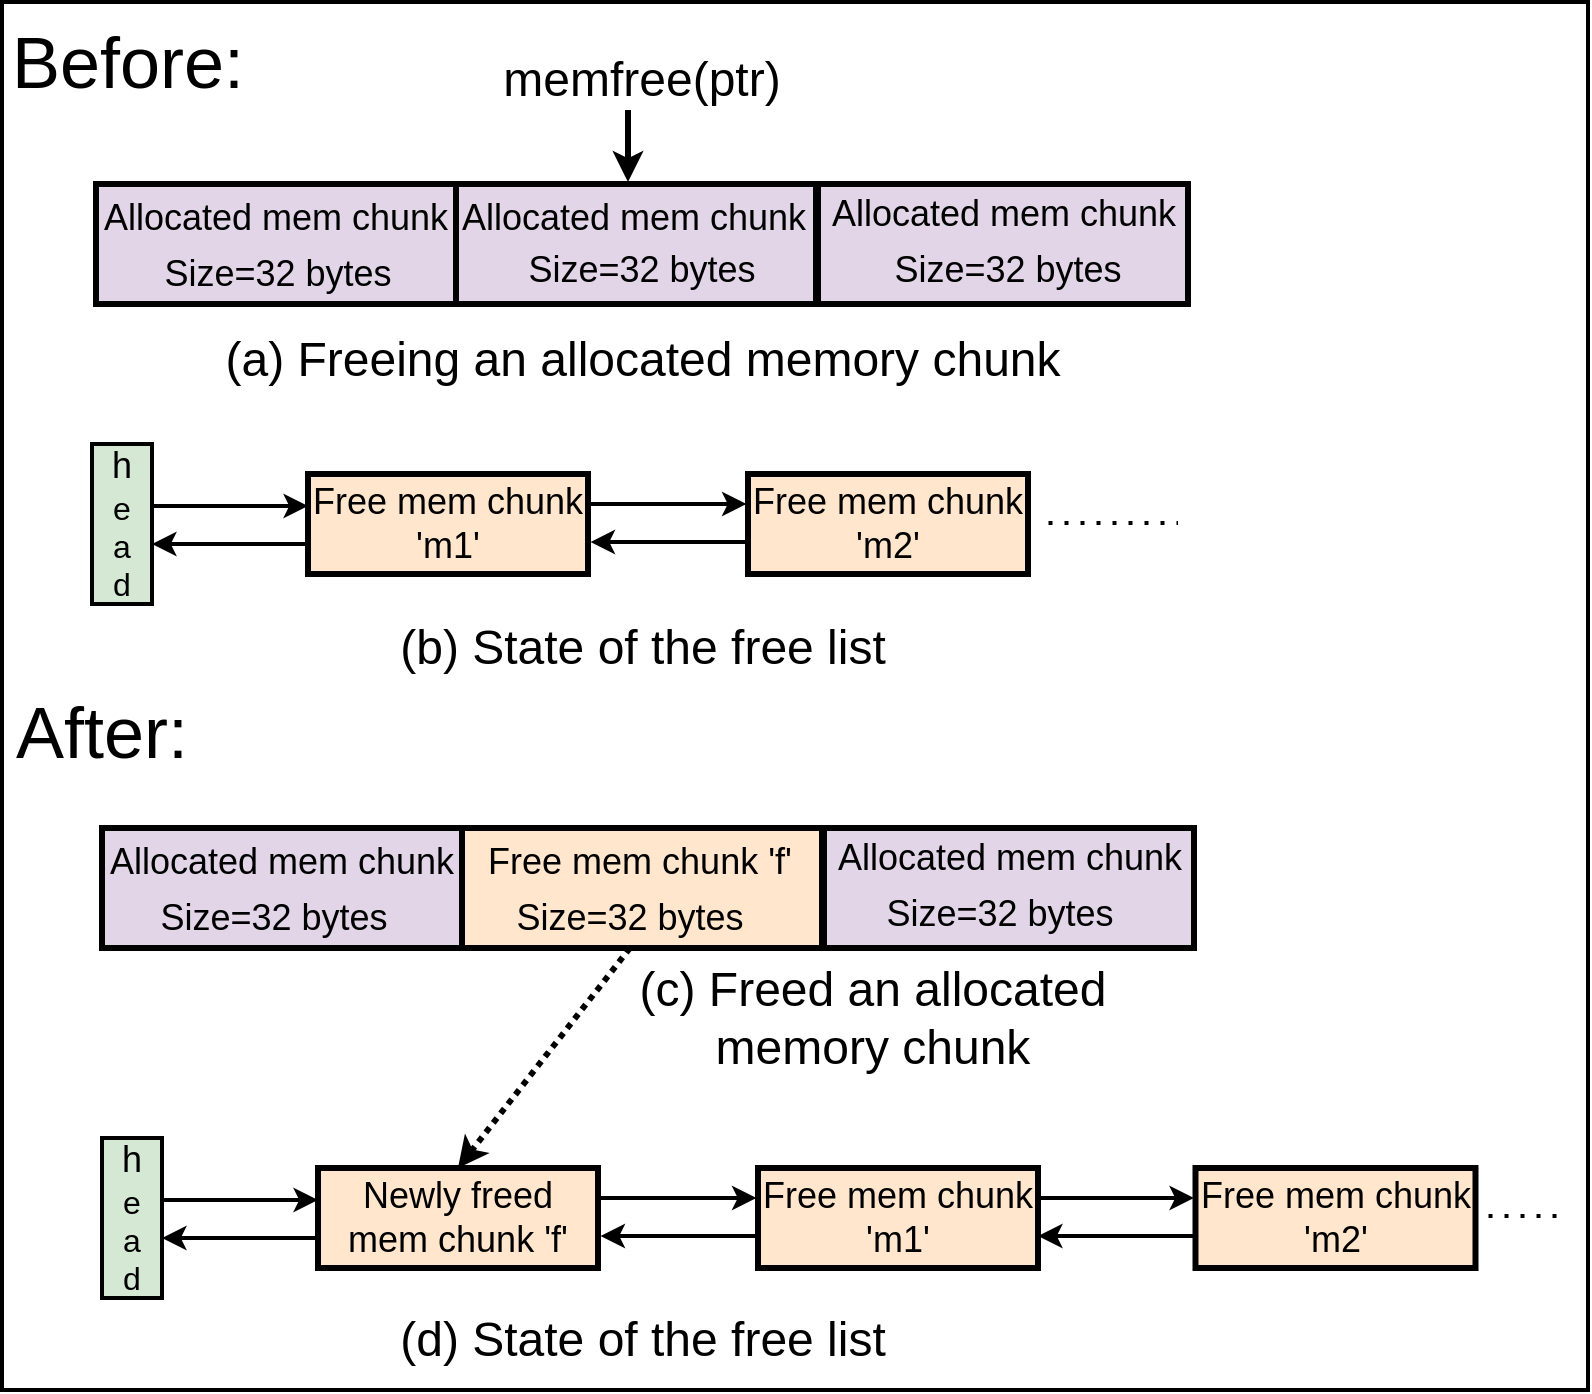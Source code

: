 <mxfile version="21.6.8" type="device">
  <diagram name="Page-1" id="aGrNsAUD6rLRG3-fpc4p">
    <mxGraphModel dx="1367" dy="795" grid="1" gridSize="10" guides="1" tooltips="1" connect="1" arrows="1" fold="1" page="1" pageScale="1" pageWidth="850" pageHeight="1100" math="0" shadow="0">
      <root>
        <mxCell id="0" />
        <mxCell id="1" parent="0" />
        <mxCell id="OtuHEoPXtZiCcEz_uXgd-41" value="" style="rounded=0;whiteSpace=wrap;html=1;fillColor=none;strokeWidth=2;" parent="1" vertex="1">
          <mxGeometry x="7" y="26" width="793" height="694" as="geometry" />
        </mxCell>
        <mxCell id="Dw3qF6tHwgRVVZFkppPR-285" value="&lt;font style=&quot;font-size: 36px;&quot;&gt;Before:&lt;/font&gt;" style="text;html=1;strokeColor=none;fillColor=none;align=center;verticalAlign=middle;whiteSpace=wrap;rounded=0;" parent="1" vertex="1">
          <mxGeometry x="40" y="41" width="60" height="30" as="geometry" />
        </mxCell>
        <mxCell id="Dw3qF6tHwgRVVZFkppPR-287" value="&lt;font style=&quot;font-size: 36px;&quot;&gt;After:&lt;/font&gt;" style="text;html=1;strokeColor=none;fillColor=none;align=center;verticalAlign=middle;whiteSpace=wrap;rounded=0;" parent="1" vertex="1">
          <mxGeometry x="27" y="375.5" width="60" height="30" as="geometry" />
        </mxCell>
        <mxCell id="Dw3qF6tHwgRVVZFkppPR-300" value="" style="rounded=0;whiteSpace=wrap;html=1;strokeWidth=3;fillColor=#e1d5e7;strokeColor=default;" parent="1" vertex="1">
          <mxGeometry x="57" y="439" width="180" height="60" as="geometry" />
        </mxCell>
        <mxCell id="Dw3qF6tHwgRVVZFkppPR-302" value="&lt;div&gt;&lt;font style=&quot;font-size: 18px;&quot;&gt;Allocated mem chunk&lt;/font&gt;&lt;/div&gt;" style="text;html=1;strokeColor=none;fillColor=none;align=center;verticalAlign=middle;whiteSpace=wrap;rounded=0;" parent="1" vertex="1">
          <mxGeometry x="42" y="441" width="210" height="30" as="geometry" />
        </mxCell>
        <mxCell id="Dw3qF6tHwgRVVZFkppPR-304" value="&lt;font style=&quot;font-size: 18px;&quot;&gt;Size=32 bytes&lt;br&gt;&lt;/font&gt;" style="text;html=1;strokeColor=none;fillColor=none;align=center;verticalAlign=middle;whiteSpace=wrap;rounded=0;" parent="1" vertex="1">
          <mxGeometry x="79" y="469" width="128" height="30" as="geometry" />
        </mxCell>
        <mxCell id="Dw3qF6tHwgRVVZFkppPR-318" value="" style="rounded=0;whiteSpace=wrap;html=1;strokeWidth=3;fillColor=#ffe6cc;strokeColor=default;" parent="1" vertex="1">
          <mxGeometry x="237" y="439" width="180" height="60" as="geometry" />
        </mxCell>
        <mxCell id="Dw3qF6tHwgRVVZFkppPR-319" value="&lt;font style=&quot;font-size: 18px;&quot;&gt;Size=32 bytes&lt;br&gt;&lt;/font&gt;" style="text;html=1;strokeColor=none;fillColor=none;align=center;verticalAlign=middle;whiteSpace=wrap;rounded=0;" parent="1" vertex="1">
          <mxGeometry x="259" y="469" width="124" height="30" as="geometry" />
        </mxCell>
        <mxCell id="Dw3qF6tHwgRVVZFkppPR-320" value="&lt;font style=&quot;font-size: 18px;&quot;&gt;Free mem chunk&lt;/font&gt;&lt;font style=&quot;font-size: 18px;&quot;&gt; &#39;f&#39;&lt;br&gt;&lt;/font&gt;" style="text;html=1;strokeColor=none;fillColor=none;align=center;verticalAlign=middle;whiteSpace=wrap;rounded=0;" parent="1" vertex="1">
          <mxGeometry x="220.5" y="443" width="209.5" height="26" as="geometry" />
        </mxCell>
        <mxCell id="Dw3qF6tHwgRVVZFkppPR-322" value="" style="rounded=0;whiteSpace=wrap;html=1;strokeWidth=3;fillColor=#e1d5e7;" parent="1" vertex="1">
          <mxGeometry x="418" y="439" width="185" height="60" as="geometry" />
        </mxCell>
        <mxCell id="Dw3qF6tHwgRVVZFkppPR-324" value="&lt;font style=&quot;font-size: 18px;&quot;&gt;Size=32 bytes&lt;br&gt;&lt;/font&gt;" style="text;html=1;strokeColor=none;fillColor=none;align=center;verticalAlign=middle;whiteSpace=wrap;rounded=0;" parent="1" vertex="1">
          <mxGeometry x="444.25" y="467" width="124" height="30" as="geometry" />
        </mxCell>
        <mxCell id="Dw3qF6tHwgRVVZFkppPR-325" value="&lt;font style=&quot;font-size: 18px;&quot;&gt;Allocated mem chunk&lt;/font&gt;" style="text;html=1;strokeColor=none;fillColor=none;align=center;verticalAlign=middle;whiteSpace=wrap;rounded=0;" parent="1" vertex="1">
          <mxGeometry x="405.75" y="441" width="209.5" height="26" as="geometry" />
        </mxCell>
        <mxCell id="Dw3qF6tHwgRVVZFkppPR-330" value="" style="rounded=0;whiteSpace=wrap;html=1;strokeWidth=3;fillColor=#e1d5e7;strokeColor=default;" parent="1" vertex="1">
          <mxGeometry x="54" y="117" width="180" height="60" as="geometry" />
        </mxCell>
        <mxCell id="Dw3qF6tHwgRVVZFkppPR-331" value="&lt;div&gt;&lt;font style=&quot;font-size: 18px;&quot;&gt;Allocated mem chunk&lt;/font&gt;&lt;/div&gt;" style="text;html=1;strokeColor=none;fillColor=none;align=center;verticalAlign=middle;whiteSpace=wrap;rounded=0;" parent="1" vertex="1">
          <mxGeometry x="39" y="119" width="210" height="30" as="geometry" />
        </mxCell>
        <mxCell id="Dw3qF6tHwgRVVZFkppPR-332" value="&lt;font style=&quot;font-size: 18px;&quot;&gt;&lt;font style=&quot;font-size: 18px;&quot;&gt;Size=32 bytes&lt;br&gt;&lt;/font&gt;&lt;/font&gt;" style="text;html=1;strokeColor=none;fillColor=none;align=center;verticalAlign=middle;whiteSpace=wrap;rounded=0;" parent="1" vertex="1">
          <mxGeometry x="60" y="147" width="170" height="30" as="geometry" />
        </mxCell>
        <mxCell id="Dw3qF6tHwgRVVZFkppPR-344" value="" style="rounded=0;whiteSpace=wrap;html=1;strokeWidth=3;fillColor=#e1d5e7;" parent="1" vertex="1">
          <mxGeometry x="234" y="117" width="180" height="60" as="geometry" />
        </mxCell>
        <mxCell id="Dw3qF6tHwgRVVZFkppPR-346" value="&lt;font style=&quot;font-size: 18px;&quot;&gt;Allocated mem chunk&lt;/font&gt;" style="text;html=1;strokeColor=none;fillColor=none;align=center;verticalAlign=middle;whiteSpace=wrap;rounded=0;" parent="1" vertex="1">
          <mxGeometry x="217.5" y="121" width="209.5" height="26" as="geometry" />
        </mxCell>
        <mxCell id="Dw3qF6tHwgRVVZFkppPR-347" value="" style="rounded=0;whiteSpace=wrap;html=1;strokeWidth=3;fillColor=#e1d5e7;" parent="1" vertex="1">
          <mxGeometry x="415" y="117" width="185" height="60" as="geometry" />
        </mxCell>
        <mxCell id="Dw3qF6tHwgRVVZFkppPR-350" value="&lt;font style=&quot;font-size: 18px;&quot;&gt;Allocated mem chunk&lt;/font&gt;" style="text;html=1;strokeColor=none;fillColor=none;align=center;verticalAlign=middle;whiteSpace=wrap;rounded=0;" parent="1" vertex="1">
          <mxGeometry x="402.75" y="119" width="209.5" height="26" as="geometry" />
        </mxCell>
        <mxCell id="Dw3qF6tHwgRVVZFkppPR-353" value="&lt;font style=&quot;font-size: 24px;&quot;&gt;memfree(ptr)&lt;/font&gt;" style="text;html=1;strokeColor=none;fillColor=none;align=center;verticalAlign=middle;whiteSpace=wrap;rounded=0;" parent="1" vertex="1">
          <mxGeometry x="297" y="50" width="60" height="30" as="geometry" />
        </mxCell>
        <mxCell id="Dw3qF6tHwgRVVZFkppPR-354" value="" style="endArrow=classic;html=1;rounded=0;strokeWidth=3;" parent="1" edge="1">
          <mxGeometry width="50" height="50" relative="1" as="geometry">
            <mxPoint x="320" y="80" as="sourcePoint" />
            <mxPoint x="320" y="116" as="targetPoint" />
          </mxGeometry>
        </mxCell>
        <mxCell id="OtuHEoPXtZiCcEz_uXgd-1" value="&lt;div&gt;&lt;font style=&quot;font-size: 18px;&quot;&gt;h&lt;/font&gt;&lt;/div&gt;&lt;div&gt;&lt;font size=&quot;3&quot;&gt;e&lt;/font&gt;&lt;/div&gt;&lt;div&gt;&lt;font size=&quot;3&quot;&gt;a&lt;/font&gt;&lt;/div&gt;&lt;div&gt;&lt;font size=&quot;3&quot;&gt;d&lt;br&gt;&lt;/font&gt;&lt;/div&gt;" style="rounded=0;whiteSpace=wrap;html=1;strokeWidth=2;fillColor=#d5e8d4;strokeColor=default;" parent="1" vertex="1">
          <mxGeometry x="52" y="247" width="30" height="80" as="geometry" />
        </mxCell>
        <mxCell id="OtuHEoPXtZiCcEz_uXgd-2" value="" style="endArrow=classic;html=1;rounded=0;exitX=1;exitY=0.5;exitDx=0;exitDy=0;strokeWidth=2;" parent="1" edge="1">
          <mxGeometry width="50" height="50" relative="1" as="geometry">
            <mxPoint x="82" y="278" as="sourcePoint" />
            <mxPoint x="160" y="278" as="targetPoint" />
          </mxGeometry>
        </mxCell>
        <mxCell id="OtuHEoPXtZiCcEz_uXgd-3" value="&lt;div&gt;&lt;font style=&quot;font-size: 18px;&quot;&gt;Free mem chunk &lt;br&gt;&lt;/font&gt;&lt;/div&gt;&lt;div&gt;&lt;font style=&quot;font-size: 18px;&quot;&gt;&#39;m1&#39;&lt;/font&gt;&lt;/div&gt;" style="rounded=0;whiteSpace=wrap;html=1;strokeWidth=3;fillColor=#ffe6cc;strokeColor=default;" parent="1" vertex="1">
          <mxGeometry x="160" y="262" width="140" height="50" as="geometry" />
        </mxCell>
        <mxCell id="OtuHEoPXtZiCcEz_uXgd-5" value="" style="endArrow=classic;html=1;rounded=0;exitX=1;exitY=0.5;exitDx=0;exitDy=0;strokeWidth=2;" parent="1" edge="1">
          <mxGeometry width="50" height="50" relative="1" as="geometry">
            <mxPoint x="160" y="297" as="sourcePoint" />
            <mxPoint x="82" y="297" as="targetPoint" />
          </mxGeometry>
        </mxCell>
        <mxCell id="OtuHEoPXtZiCcEz_uXgd-6" value="" style="endArrow=classic;html=1;rounded=0;exitX=1;exitY=0.5;exitDx=0;exitDy=0;strokeWidth=2;" parent="1" edge="1">
          <mxGeometry width="50" height="50" relative="1" as="geometry">
            <mxPoint x="301.25" y="277" as="sourcePoint" />
            <mxPoint x="379.25" y="277" as="targetPoint" />
          </mxGeometry>
        </mxCell>
        <mxCell id="OtuHEoPXtZiCcEz_uXgd-7" value="" style="endArrow=classic;html=1;rounded=0;exitX=1;exitY=0.5;exitDx=0;exitDy=0;strokeWidth=2;" parent="1" edge="1">
          <mxGeometry width="50" height="50" relative="1" as="geometry">
            <mxPoint x="379.25" y="296" as="sourcePoint" />
            <mxPoint x="301.25" y="296" as="targetPoint" />
          </mxGeometry>
        </mxCell>
        <mxCell id="OtuHEoPXtZiCcEz_uXgd-8" value="" style="endArrow=none;dashed=1;html=1;dashPattern=1 3;strokeWidth=2;rounded=0;" parent="1" edge="1">
          <mxGeometry width="50" height="50" relative="1" as="geometry">
            <mxPoint x="750.25" y="633" as="sourcePoint" />
            <mxPoint x="790" y="633" as="targetPoint" />
          </mxGeometry>
        </mxCell>
        <mxCell id="OtuHEoPXtZiCcEz_uXgd-9" value="&lt;font style=&quot;font-size: 24px;&quot;&gt;(a) Freeing an allocated memory chunk&lt;/font&gt;" style="text;html=1;strokeColor=none;fillColor=none;align=center;verticalAlign=middle;whiteSpace=wrap;rounded=0;" parent="1" vertex="1">
          <mxGeometry x="101.5" y="190" width="451" height="30" as="geometry" />
        </mxCell>
        <mxCell id="OtuHEoPXtZiCcEz_uXgd-11" value="&lt;font style=&quot;font-size: 18px;&quot;&gt;&lt;font style=&quot;font-size: 18px;&quot;&gt;Size=32 bytes&lt;br&gt;&lt;/font&gt;&lt;/font&gt;" style="text;html=1;strokeColor=none;fillColor=none;align=center;verticalAlign=middle;whiteSpace=wrap;rounded=0;" parent="1" vertex="1">
          <mxGeometry x="242" y="145" width="170" height="30" as="geometry" />
        </mxCell>
        <mxCell id="OtuHEoPXtZiCcEz_uXgd-12" value="&lt;font style=&quot;font-size: 18px;&quot;&gt;&lt;font style=&quot;font-size: 18px;&quot;&gt;Size=32 bytes&lt;br&gt;&lt;/font&gt;&lt;/font&gt;" style="text;html=1;strokeColor=none;fillColor=none;align=center;verticalAlign=middle;whiteSpace=wrap;rounded=0;" parent="1" vertex="1">
          <mxGeometry x="425" y="145" width="170" height="30" as="geometry" />
        </mxCell>
        <mxCell id="OtuHEoPXtZiCcEz_uXgd-13" value="&lt;div&gt;&lt;font style=&quot;font-size: 18px;&quot;&gt;h&lt;/font&gt;&lt;/div&gt;&lt;div&gt;&lt;font size=&quot;3&quot;&gt;e&lt;/font&gt;&lt;/div&gt;&lt;div&gt;&lt;font size=&quot;3&quot;&gt;a&lt;/font&gt;&lt;/div&gt;&lt;div&gt;&lt;font size=&quot;3&quot;&gt;d&lt;br&gt;&lt;/font&gt;&lt;/div&gt;" style="rounded=0;whiteSpace=wrap;html=1;strokeWidth=2;fillColor=#d5e8d4;strokeColor=default;" parent="1" vertex="1">
          <mxGeometry x="57" y="594" width="30" height="80" as="geometry" />
        </mxCell>
        <mxCell id="OtuHEoPXtZiCcEz_uXgd-14" value="" style="endArrow=classic;html=1;rounded=0;exitX=1;exitY=0.5;exitDx=0;exitDy=0;strokeWidth=2;" parent="1" edge="1">
          <mxGeometry width="50" height="50" relative="1" as="geometry">
            <mxPoint x="87" y="625" as="sourcePoint" />
            <mxPoint x="165" y="625" as="targetPoint" />
          </mxGeometry>
        </mxCell>
        <mxCell id="OtuHEoPXtZiCcEz_uXgd-17" value="" style="endArrow=classic;html=1;rounded=0;exitX=1;exitY=0.5;exitDx=0;exitDy=0;strokeWidth=2;" parent="1" edge="1">
          <mxGeometry width="50" height="50" relative="1" as="geometry">
            <mxPoint x="165" y="644" as="sourcePoint" />
            <mxPoint x="87" y="644" as="targetPoint" />
          </mxGeometry>
        </mxCell>
        <mxCell id="OtuHEoPXtZiCcEz_uXgd-21" value="&lt;div&gt;&lt;font style=&quot;font-size: 18px;&quot;&gt;Free mem chunk &lt;br&gt;&lt;/font&gt;&lt;/div&gt;&lt;div&gt;&lt;font style=&quot;font-size: 18px;&quot;&gt;&#39;m2&#39;&lt;/font&gt;&lt;/div&gt;" style="rounded=0;whiteSpace=wrap;html=1;strokeWidth=3;fillColor=#ffe6cc;strokeColor=default;" parent="1" vertex="1">
          <mxGeometry x="380" y="262" width="140" height="50" as="geometry" />
        </mxCell>
        <mxCell id="OtuHEoPXtZiCcEz_uXgd-22" value="&lt;div&gt;&lt;font style=&quot;font-size: 18px;&quot;&gt;Newly freed mem chunk &lt;font style=&quot;font-size: 18px;&quot;&gt;&#39;f&#39;&lt;/font&gt;&lt;br&gt;&lt;/font&gt;&lt;/div&gt;" style="rounded=0;whiteSpace=wrap;html=1;strokeWidth=3;fillColor=#ffe6cc;strokeColor=default;" parent="1" vertex="1">
          <mxGeometry x="165" y="609" width="140" height="50" as="geometry" />
        </mxCell>
        <mxCell id="OtuHEoPXtZiCcEz_uXgd-23" value="" style="endArrow=classic;html=1;rounded=0;exitX=1;exitY=0.5;exitDx=0;exitDy=0;strokeWidth=2;" parent="1" edge="1">
          <mxGeometry width="50" height="50" relative="1" as="geometry">
            <mxPoint x="306.25" y="624" as="sourcePoint" />
            <mxPoint x="384.25" y="624" as="targetPoint" />
          </mxGeometry>
        </mxCell>
        <mxCell id="OtuHEoPXtZiCcEz_uXgd-24" value="" style="endArrow=classic;html=1;rounded=0;exitX=1;exitY=0.5;exitDx=0;exitDy=0;strokeWidth=2;" parent="1" edge="1">
          <mxGeometry width="50" height="50" relative="1" as="geometry">
            <mxPoint x="384.25" y="643" as="sourcePoint" />
            <mxPoint x="306.25" y="643" as="targetPoint" />
          </mxGeometry>
        </mxCell>
        <mxCell id="OtuHEoPXtZiCcEz_uXgd-26" value="&lt;div&gt;&lt;font style=&quot;font-size: 18px;&quot;&gt;Free mem chunk &lt;br&gt;&lt;/font&gt;&lt;/div&gt;&lt;div&gt;&lt;font style=&quot;font-size: 18px;&quot;&gt;&#39;m1&#39;&lt;/font&gt;&lt;/div&gt;" style="rounded=0;whiteSpace=wrap;html=1;strokeWidth=3;fillColor=#ffe6cc;strokeColor=default;" parent="1" vertex="1">
          <mxGeometry x="385" y="609" width="140" height="50" as="geometry" />
        </mxCell>
        <mxCell id="OtuHEoPXtZiCcEz_uXgd-27" value="" style="endArrow=classic;html=1;rounded=0;exitX=1;exitY=0.5;exitDx=0;exitDy=0;strokeWidth=2;" parent="1" edge="1">
          <mxGeometry width="50" height="50" relative="1" as="geometry">
            <mxPoint x="525" y="624" as="sourcePoint" />
            <mxPoint x="603" y="624" as="targetPoint" />
          </mxGeometry>
        </mxCell>
        <mxCell id="OtuHEoPXtZiCcEz_uXgd-28" value="" style="endArrow=classic;html=1;rounded=0;exitX=1;exitY=0.5;exitDx=0;exitDy=0;strokeWidth=2;" parent="1" edge="1">
          <mxGeometry width="50" height="50" relative="1" as="geometry">
            <mxPoint x="603" y="643" as="sourcePoint" />
            <mxPoint x="525" y="643" as="targetPoint" />
          </mxGeometry>
        </mxCell>
        <mxCell id="OtuHEoPXtZiCcEz_uXgd-29" value="&lt;div&gt;&lt;font style=&quot;font-size: 18px;&quot;&gt;Free mem chunk &lt;br&gt;&lt;/font&gt;&lt;/div&gt;&lt;div&gt;&lt;font style=&quot;font-size: 18px;&quot;&gt;&#39;m2&#39;&lt;/font&gt;&lt;/div&gt;" style="rounded=0;whiteSpace=wrap;html=1;strokeWidth=3;fillColor=#ffe6cc;strokeColor=default;" parent="1" vertex="1">
          <mxGeometry x="603.75" y="609" width="140" height="50" as="geometry" />
        </mxCell>
        <mxCell id="OtuHEoPXtZiCcEz_uXgd-31" value="" style="endArrow=none;dashed=1;html=1;dashPattern=1 3;strokeWidth=2;rounded=0;" parent="1" edge="1">
          <mxGeometry width="50" height="50" relative="1" as="geometry">
            <mxPoint x="530.25" y="286.5" as="sourcePoint" />
            <mxPoint x="595" y="286.5" as="targetPoint" />
          </mxGeometry>
        </mxCell>
        <mxCell id="OtuHEoPXtZiCcEz_uXgd-32" value="" style="endArrow=classic;html=1;rounded=0;strokeWidth=3;entryX=0.5;entryY=0;entryDx=0;entryDy=0;exitX=0.5;exitY=1;exitDx=0;exitDy=0;dashed=1;dashPattern=1 1;" parent="1" source="Dw3qF6tHwgRVVZFkppPR-319" target="OtuHEoPXtZiCcEz_uXgd-22" edge="1">
          <mxGeometry width="50" height="50" relative="1" as="geometry">
            <mxPoint x="320" y="509" as="sourcePoint" />
            <mxPoint x="240" y="579" as="targetPoint" />
          </mxGeometry>
        </mxCell>
        <mxCell id="OtuHEoPXtZiCcEz_uXgd-37" value="&lt;font style=&quot;font-size: 24px;&quot;&gt;(b) State of the free list&lt;/font&gt;" style="text;html=1;strokeColor=none;fillColor=none;align=center;verticalAlign=middle;whiteSpace=wrap;rounded=0;" parent="1" vertex="1">
          <mxGeometry x="101.5" y="334" width="451" height="30" as="geometry" />
        </mxCell>
        <mxCell id="OtuHEoPXtZiCcEz_uXgd-38" value="&lt;div&gt;&lt;font style=&quot;font-size: 24px;&quot;&gt;(c) Freed an allocated &lt;br&gt;&lt;/font&gt;&lt;/div&gt;&lt;div&gt;&lt;font style=&quot;font-size: 24px;&quot;&gt;memory chunk&lt;/font&gt;&lt;/div&gt;" style="text;html=1;strokeColor=none;fillColor=none;align=center;verticalAlign=middle;whiteSpace=wrap;rounded=0;" parent="1" vertex="1">
          <mxGeometry x="320" y="519" width="245" height="30" as="geometry" />
        </mxCell>
        <mxCell id="OtuHEoPXtZiCcEz_uXgd-39" value="&lt;font style=&quot;font-size: 24px;&quot;&gt;(d) State of the free list&lt;/font&gt;" style="text;html=1;strokeColor=none;fillColor=none;align=center;verticalAlign=middle;whiteSpace=wrap;rounded=0;" parent="1" vertex="1">
          <mxGeometry x="101.5" y="680" width="451" height="30" as="geometry" />
        </mxCell>
      </root>
    </mxGraphModel>
  </diagram>
</mxfile>
